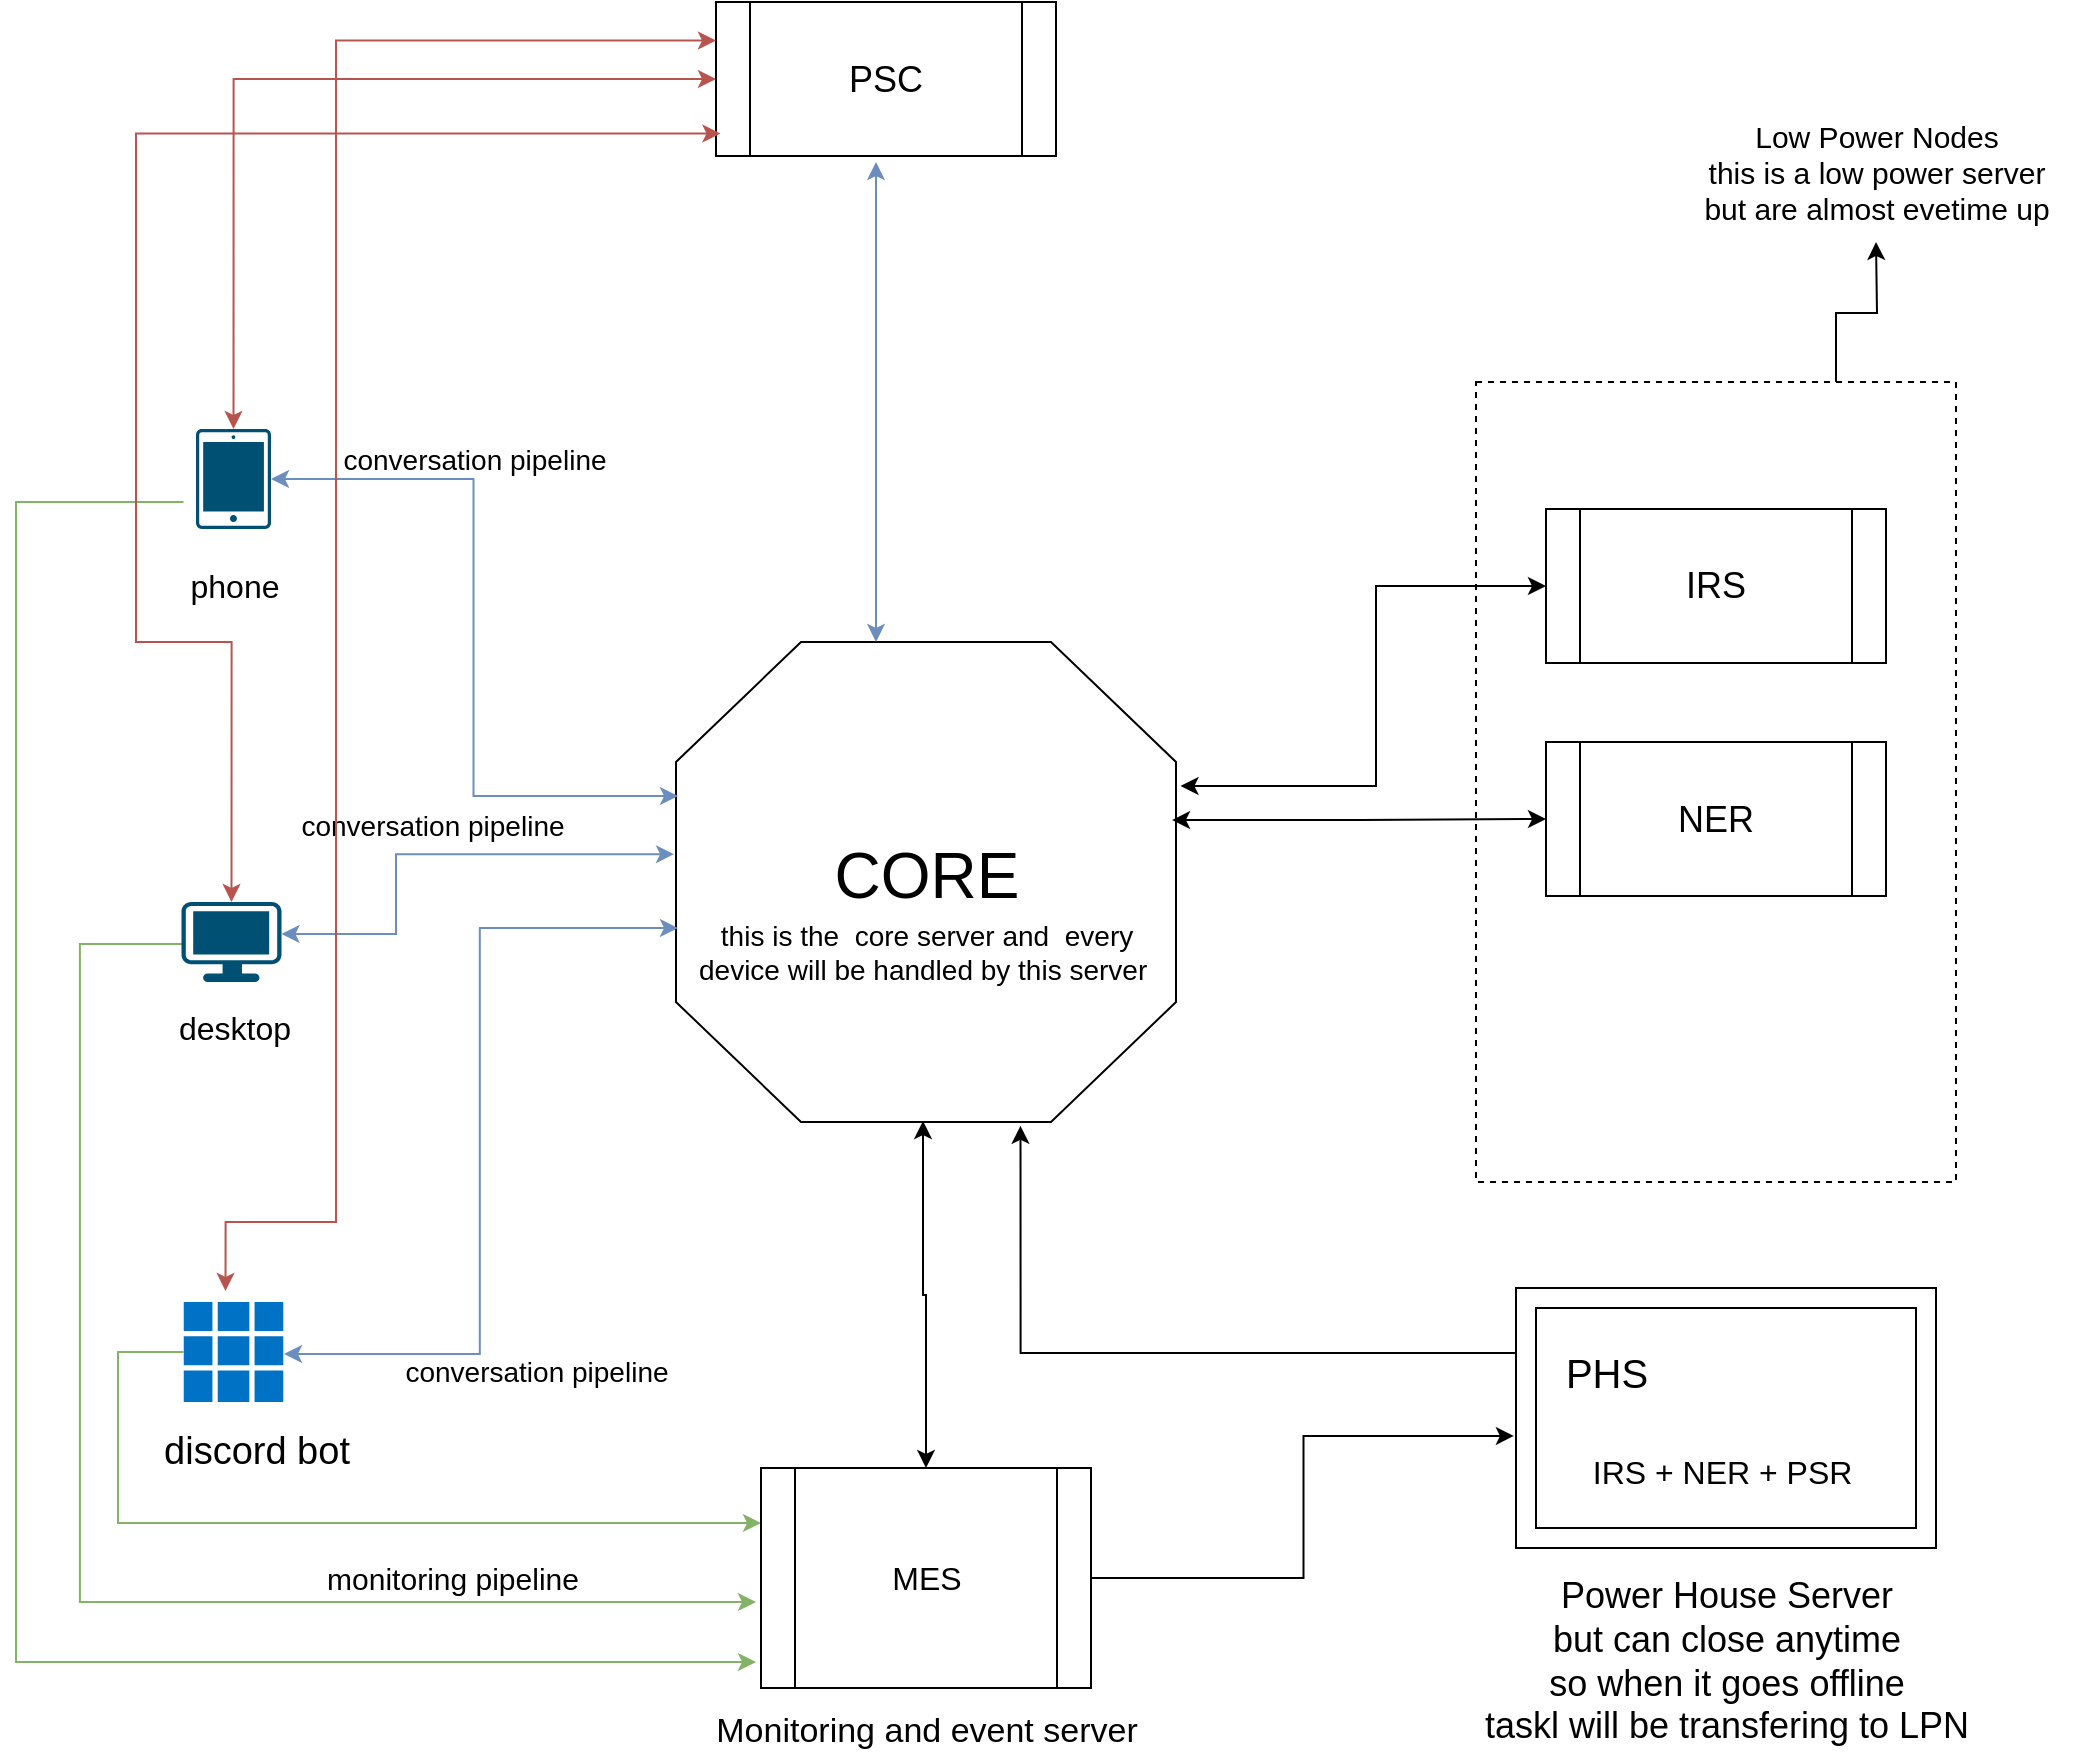 <mxfile version="21.6.5" type="device" pages="2">
  <diagram name="Page-1" id="cSSK9E07heJp54x3S_bF">
    <mxGraphModel dx="880" dy="521" grid="1" gridSize="10" guides="1" tooltips="1" connect="1" arrows="1" fold="1" page="1" pageScale="1" pageWidth="5000" pageHeight="5000" math="0" shadow="0">
      <root>
        <mxCell id="0" />
        <mxCell id="1" parent="0" />
        <mxCell id="rppxSM99W9LP88i1kaVx-1" value="" style="verticalLabelPosition=bottom;verticalAlign=top;html=1;shape=mxgraph.basic.polygon;polyCoords=[[0.25,0],[0.75,0],[1,0.25],[1,0.75],[0.75,1],[0.25,1],[0,0.75],[0,0.25]];polyline=0;" parent="1" vertex="1">
          <mxGeometry x="420" y="560" width="250" height="240" as="geometry" />
        </mxCell>
        <mxCell id="rppxSM99W9LP88i1kaVx-2" value="&lt;p style=&quot;line-height: 190%;&quot;&gt;&lt;font style=&quot;font-size: 32px;&quot;&gt;CORE&lt;/font&gt;&lt;/p&gt;" style="text;html=1;align=center;verticalAlign=middle;resizable=0;points=[];autosize=1;strokeColor=none;fillColor=none;" parent="1" vertex="1">
          <mxGeometry x="485" y="645" width="120" height="70" as="geometry" />
        </mxCell>
        <mxCell id="rppxSM99W9LP88i1kaVx-36" style="edgeStyle=elbowEdgeStyle;rounded=0;orthogonalLoop=1;jettySize=auto;html=1;fillColor=#d5e8d4;strokeColor=#82b366;" parent="1" edge="1">
          <mxGeometry relative="1" as="geometry">
            <mxPoint x="460" y="1070" as="targetPoint" />
            <mxPoint x="173.75" y="490" as="sourcePoint" />
            <Array as="points">
              <mxPoint x="90" y="820" />
            </Array>
          </mxGeometry>
        </mxCell>
        <mxCell id="rppxSM99W9LP88i1kaVx-3" value="" style="sketch=0;points=[[0.015,0.015,0],[0.985,0.015,0],[0.985,0.985,0],[0.015,0.985,0],[0.25,0,0],[0.5,0,0],[0.75,0,0],[1,0.25,0],[1,0.5,0],[1,0.75,0],[0.75,1,0],[0.5,1,0],[0.25,1,0],[0,0.75,0],[0,0.5,0],[0,0.25,0]];verticalLabelPosition=bottom;html=1;verticalAlign=top;aspect=fixed;align=center;pointerEvents=1;shape=mxgraph.cisco19.handheld;fillColor=#005073;strokeColor=none;" parent="1" vertex="1">
          <mxGeometry x="180" y="453.5" width="37.5" height="50" as="geometry" />
        </mxCell>
        <mxCell id="rppxSM99W9LP88i1kaVx-38" style="edgeStyle=orthogonalEdgeStyle;rounded=0;orthogonalLoop=1;jettySize=auto;html=1;fillColor=#d5e8d4;strokeColor=#82b366;" parent="1" edge="1">
          <mxGeometry relative="1" as="geometry">
            <mxPoint x="460" y="1040" as="targetPoint" />
            <mxPoint x="173.7" y="710" as="sourcePoint" />
            <Array as="points">
              <mxPoint x="173.95" y="711" />
              <mxPoint x="121.95" y="711" />
            </Array>
          </mxGeometry>
        </mxCell>
        <mxCell id="rppxSM99W9LP88i1kaVx-4" value="" style="points=[[0.03,0.03,0],[0.5,0,0],[0.97,0.03,0],[1,0.4,0],[0.97,0.745,0],[0.5,1,0],[0.03,0.745,0],[0,0.4,0]];verticalLabelPosition=bottom;sketch=0;html=1;verticalAlign=top;aspect=fixed;align=center;pointerEvents=1;shape=mxgraph.cisco19.workstation;fillColor=#005073;strokeColor=none;" parent="1" vertex="1">
          <mxGeometry x="172.75" y="690" width="50" height="40" as="geometry" />
        </mxCell>
        <mxCell id="rppxSM99W9LP88i1kaVx-37" style="edgeStyle=orthogonalEdgeStyle;rounded=0;orthogonalLoop=1;jettySize=auto;html=1;entryX=0;entryY=0.25;entryDx=0;entryDy=0;fillColor=#d5e8d4;strokeColor=#82b366;" parent="1" source="rppxSM99W9LP88i1kaVx-5" target="rppxSM99W9LP88i1kaVx-10" edge="1">
          <mxGeometry relative="1" as="geometry">
            <mxPoint x="460" y="1040" as="targetPoint" />
            <Array as="points">
              <mxPoint x="141" y="915" />
              <mxPoint x="141" y="1000" />
            </Array>
          </mxGeometry>
        </mxCell>
        <mxCell id="rppxSM99W9LP88i1kaVx-5" value="" style="image;sketch=0;aspect=fixed;html=1;points=[];align=center;fontSize=12;image=img/lib/mscae/Client_Apps.svg;" parent="1" vertex="1">
          <mxGeometry x="173.75" y="890" width="50" height="50" as="geometry" />
        </mxCell>
        <mxCell id="rppxSM99W9LP88i1kaVx-6" value="&lt;font style=&quot;font-size: 19px;&quot;&gt;discord bot&lt;/font&gt;" style="text;html=1;align=center;verticalAlign=middle;resizable=0;points=[];autosize=1;strokeColor=none;fillColor=none;" parent="1" vertex="1">
          <mxGeometry x="150" y="945" width="120" height="40" as="geometry" />
        </mxCell>
        <mxCell id="rppxSM99W9LP88i1kaVx-7" value="&lt;font style=&quot;font-size: 16px;&quot;&gt;desktop&lt;br&gt;&lt;/font&gt;" style="text;html=1;align=center;verticalAlign=middle;resizable=0;points=[];autosize=1;strokeColor=none;fillColor=none;" parent="1" vertex="1">
          <mxGeometry x="158.75" y="738" width="80" height="30" as="geometry" />
        </mxCell>
        <mxCell id="rppxSM99W9LP88i1kaVx-9" value="&lt;font style=&quot;font-size: 16px;&quot;&gt;phone&lt;br&gt;&lt;/font&gt;" style="text;html=1;align=center;verticalAlign=middle;resizable=0;points=[];autosize=1;strokeColor=none;fillColor=none;" parent="1" vertex="1">
          <mxGeometry x="163.75" y="517" width="70" height="30" as="geometry" />
        </mxCell>
        <mxCell id="rppxSM99W9LP88i1kaVx-26" style="edgeStyle=orthogonalEdgeStyle;rounded=0;orthogonalLoop=1;jettySize=auto;html=1;entryX=-0.005;entryY=0.569;entryDx=0;entryDy=0;entryPerimeter=0;" parent="1" source="rppxSM99W9LP88i1kaVx-10" target="rppxSM99W9LP88i1kaVx-13" edge="1">
          <mxGeometry relative="1" as="geometry" />
        </mxCell>
        <mxCell id="rppxSM99W9LP88i1kaVx-10" value="" style="shape=process;whiteSpace=wrap;html=1;backgroundOutline=1;" parent="1" vertex="1">
          <mxGeometry x="462.5" y="973" width="165" height="110" as="geometry" />
        </mxCell>
        <mxCell id="rppxSM99W9LP88i1kaVx-11" value="&lt;font style=&quot;font-size: 16px;&quot;&gt;MES&lt;br&gt;&lt;/font&gt;" style="text;html=1;align=center;verticalAlign=middle;resizable=0;points=[];autosize=1;strokeColor=none;fillColor=none;" parent="1" vertex="1">
          <mxGeometry x="515" y="1013" width="60" height="30" as="geometry" />
        </mxCell>
        <mxCell id="rppxSM99W9LP88i1kaVx-12" value="&lt;font style=&quot;font-size: 18px;&quot;&gt;IRS&lt;/font&gt;" style="shape=process;whiteSpace=wrap;html=1;backgroundOutline=1;" parent="1" vertex="1">
          <mxGeometry x="855" y="493.5" width="170" height="77" as="geometry" />
        </mxCell>
        <mxCell id="rppxSM99W9LP88i1kaVx-25" style="edgeStyle=orthogonalEdgeStyle;rounded=0;orthogonalLoop=1;jettySize=auto;html=1;exitX=0;exitY=0;exitDx=0;exitDy=32.5;exitPerimeter=0;entryX=0.689;entryY=1.008;entryDx=0;entryDy=0;entryPerimeter=0;" parent="1" source="rppxSM99W9LP88i1kaVx-13" target="rppxSM99W9LP88i1kaVx-1" edge="1">
          <mxGeometry relative="1" as="geometry" />
        </mxCell>
        <mxCell id="rppxSM99W9LP88i1kaVx-13" value="" style="verticalLabelPosition=bottom;verticalAlign=top;html=1;shape=mxgraph.basic.frame;dx=10;whiteSpace=wrap;" parent="1" vertex="1">
          <mxGeometry x="840" y="883" width="210" height="130" as="geometry" />
        </mxCell>
        <mxCell id="rppxSM99W9LP88i1kaVx-16" value="&lt;font style=&quot;font-size: 20px;&quot;&gt;PHS&lt;/font&gt;" style="text;html=1;align=center;verticalAlign=middle;resizable=0;points=[];autosize=1;strokeColor=none;fillColor=none;" parent="1" vertex="1">
          <mxGeometry x="855" y="905" width="60" height="40" as="geometry" />
        </mxCell>
        <mxCell id="rppxSM99W9LP88i1kaVx-17" value="&lt;font style=&quot;font-size: 16px;&quot;&gt;IRS + NER + PSR&amp;nbsp;&lt;/font&gt;" style="text;html=1;align=center;verticalAlign=middle;resizable=0;points=[];autosize=1;strokeColor=none;fillColor=none;" parent="1" vertex="1">
          <mxGeometry x="865" y="960" width="160" height="30" as="geometry" />
        </mxCell>
        <mxCell id="rppxSM99W9LP88i1kaVx-18" value="&lt;font style=&quot;font-size: 18px;&quot;&gt;NER&lt;/font&gt;" style="shape=process;whiteSpace=wrap;html=1;backgroundOutline=1;" parent="1" vertex="1">
          <mxGeometry x="855" y="610" width="170" height="77" as="geometry" />
        </mxCell>
        <mxCell id="rppxSM99W9LP88i1kaVx-19" value="&lt;font style=&quot;font-size: 18px;&quot;&gt;PSC&lt;/font&gt;" style="shape=process;whiteSpace=wrap;html=1;backgroundOutline=1;" parent="1" vertex="1">
          <mxGeometry x="440" y="240" width="170" height="77" as="geometry" />
        </mxCell>
        <mxCell id="rppxSM99W9LP88i1kaVx-27" value="" style="endArrow=classic;startArrow=classic;html=1;rounded=0;entryX=0;entryY=0.5;entryDx=0;entryDy=0;edgeStyle=orthogonalEdgeStyle;exitX=1.009;exitY=0.3;exitDx=0;exitDy=0;exitPerimeter=0;" parent="1" source="rppxSM99W9LP88i1kaVx-1" target="rppxSM99W9LP88i1kaVx-12" edge="1">
          <mxGeometry width="50" height="50" relative="1" as="geometry">
            <mxPoint x="660" y="560" as="sourcePoint" />
            <mxPoint x="750" y="520" as="targetPoint" />
            <Array as="points">
              <mxPoint x="770" y="632" />
              <mxPoint x="770" y="532" />
            </Array>
          </mxGeometry>
        </mxCell>
        <mxCell id="rppxSM99W9LP88i1kaVx-30" value="" style="endArrow=classic;startArrow=classic;html=1;rounded=0;entryX=0;entryY=0.5;entryDx=0;entryDy=0;exitX=0.992;exitY=0.371;exitDx=0;exitDy=0;exitPerimeter=0;edgeStyle=orthogonalEdgeStyle;" parent="1" source="rppxSM99W9LP88i1kaVx-1" target="rppxSM99W9LP88i1kaVx-18" edge="1">
          <mxGeometry width="50" height="50" relative="1" as="geometry">
            <mxPoint x="720" y="670" as="sourcePoint" />
            <mxPoint x="770" y="620" as="targetPoint" />
          </mxGeometry>
        </mxCell>
        <mxCell id="rppxSM99W9LP88i1kaVx-31" value="" style="endArrow=classic;startArrow=classic;html=1;rounded=0;edgeStyle=orthogonalEdgeStyle;fillColor=#dae8fc;strokeColor=#6c8ebf;" parent="1" source="rppxSM99W9LP88i1kaVx-1" edge="1">
          <mxGeometry width="50" height="50" relative="1" as="geometry">
            <mxPoint x="700" y="750" as="sourcePoint" />
            <mxPoint x="520" y="320" as="targetPoint" />
            <Array as="points">
              <mxPoint x="520" y="510" />
              <mxPoint x="520" y="510" />
            </Array>
          </mxGeometry>
        </mxCell>
        <mxCell id="rppxSM99W9LP88i1kaVx-32" value="" style="endArrow=classic;startArrow=classic;html=1;rounded=0;exitX=1;exitY=0.5;exitDx=0;exitDy=0;exitPerimeter=0;entryX=0.004;entryY=0.321;entryDx=0;entryDy=0;entryPerimeter=0;edgeStyle=orthogonalEdgeStyle;fillColor=#dae8fc;strokeColor=#6c8ebf;" parent="1" source="rppxSM99W9LP88i1kaVx-3" target="rppxSM99W9LP88i1kaVx-1" edge="1">
          <mxGeometry width="50" height="50" relative="1" as="geometry">
            <mxPoint x="240" y="470" as="sourcePoint" />
            <mxPoint x="270" y="540" as="targetPoint" />
          </mxGeometry>
        </mxCell>
        <mxCell id="rppxSM99W9LP88i1kaVx-34" value="" style="endArrow=classic;startArrow=classic;html=1;rounded=0;entryX=-0.004;entryY=0.442;entryDx=0;entryDy=0;entryPerimeter=0;exitX=1;exitY=0.4;exitDx=0;exitDy=0;exitPerimeter=0;edgeStyle=orthogonalEdgeStyle;fillColor=#dae8fc;strokeColor=#6c8ebf;" parent="1" source="rppxSM99W9LP88i1kaVx-4" target="rppxSM99W9LP88i1kaVx-1" edge="1">
          <mxGeometry width="50" height="50" relative="1" as="geometry">
            <mxPoint x="270" y="750" as="sourcePoint" />
            <mxPoint x="320" y="700" as="targetPoint" />
            <Array as="points">
              <mxPoint x="280" y="706" />
              <mxPoint x="280" y="666" />
            </Array>
          </mxGeometry>
        </mxCell>
        <mxCell id="rppxSM99W9LP88i1kaVx-35" value="" style="endArrow=classic;startArrow=classic;html=1;rounded=0;exitX=1.005;exitY=0.52;exitDx=0;exitDy=0;exitPerimeter=0;entryX=0.004;entryY=0.596;entryDx=0;entryDy=0;entryPerimeter=0;edgeStyle=orthogonalEdgeStyle;fillColor=#dae8fc;strokeColor=#6c8ebf;" parent="1" source="rppxSM99W9LP88i1kaVx-5" target="rppxSM99W9LP88i1kaVx-1" edge="1">
          <mxGeometry width="50" height="50" relative="1" as="geometry">
            <mxPoint x="310" y="770" as="sourcePoint" />
            <mxPoint x="360" y="720" as="targetPoint" />
          </mxGeometry>
        </mxCell>
        <mxCell id="rppxSM99W9LP88i1kaVx-43" value="&lt;span style=&quot;font-size: 17px;&quot;&gt;Monitoring&amp;nbsp;and event server&lt;/span&gt;" style="text;html=1;align=center;verticalAlign=middle;resizable=0;points=[];autosize=1;strokeColor=none;fillColor=none;" parent="1" vertex="1">
          <mxGeometry x="430" y="1090" width="230" height="30" as="geometry" />
        </mxCell>
        <mxCell id="rppxSM99W9LP88i1kaVx-44" value="&lt;font style=&quot;font-size: 18px;&quot;&gt;Power House Server &lt;br&gt;but can close anytime &lt;br&gt;so when it goes offline &lt;br&gt;taskl will be transfering to LPN&lt;br&gt;&lt;/font&gt;" style="text;html=1;align=center;verticalAlign=middle;resizable=0;points=[];autosize=1;strokeColor=none;fillColor=none;" parent="1" vertex="1">
          <mxGeometry x="810" y="1020" width="270" height="100" as="geometry" />
        </mxCell>
        <mxCell id="rppxSM99W9LP88i1kaVx-47" style="edgeStyle=orthogonalEdgeStyle;rounded=0;orthogonalLoop=1;jettySize=auto;html=1;exitX=0.75;exitY=0;exitDx=0;exitDy=0;" parent="1" source="rppxSM99W9LP88i1kaVx-45" edge="1">
          <mxGeometry relative="1" as="geometry">
            <mxPoint x="1020" y="360" as="targetPoint" />
          </mxGeometry>
        </mxCell>
        <mxCell id="rppxSM99W9LP88i1kaVx-45" value="" style="rounded=0;whiteSpace=wrap;html=1;dashed=1;fillColor=none;" parent="1" vertex="1">
          <mxGeometry x="820" y="430" width="240" height="400" as="geometry" />
        </mxCell>
        <mxCell id="rppxSM99W9LP88i1kaVx-48" value="&lt;font style=&quot;font-size: 15px;&quot;&gt;Low Power Nodes&lt;br&gt;this is a low power server &lt;br&gt;but are almost evetime up&lt;/font&gt;" style="text;html=1;align=center;verticalAlign=middle;resizable=0;points=[];autosize=1;strokeColor=none;fillColor=none;" parent="1" vertex="1">
          <mxGeometry x="920" y="290" width="200" height="70" as="geometry" />
        </mxCell>
        <mxCell id="9vlYor-oD-XRCKqv4JKc-1" value="&lt;font style=&quot;font-size: 14px;&quot;&gt;conversation pipeline&lt;/font&gt;" style="text;html=1;align=center;verticalAlign=middle;resizable=0;points=[];autosize=1;strokeColor=none;fillColor=none;" parent="1" vertex="1">
          <mxGeometry x="238.75" y="453.5" width="160" height="30" as="geometry" />
        </mxCell>
        <mxCell id="9vlYor-oD-XRCKqv4JKc-2" value="&lt;font style=&quot;font-size: 14px;&quot;&gt;conversation pipeline&lt;/font&gt;" style="text;html=1;align=center;verticalAlign=middle;resizable=0;points=[];autosize=1;strokeColor=none;fillColor=none;" parent="1" vertex="1">
          <mxGeometry x="217.5" y="637" width="160" height="30" as="geometry" />
        </mxCell>
        <mxCell id="9vlYor-oD-XRCKqv4JKc-4" value="&lt;font style=&quot;font-size: 14px;&quot;&gt;conversation pipeline&lt;/font&gt;" style="text;html=1;align=center;verticalAlign=middle;resizable=0;points=[];autosize=1;strokeColor=none;fillColor=none;" parent="1" vertex="1">
          <mxGeometry x="270" y="910" width="160" height="30" as="geometry" />
        </mxCell>
        <mxCell id="9vlYor-oD-XRCKqv4JKc-5" value="&lt;font style=&quot;font-size: 15px;&quot;&gt;monitoring pipeline&lt;/font&gt;" style="text;html=1;align=center;verticalAlign=middle;resizable=0;points=[];autosize=1;strokeColor=none;fillColor=none;" parent="1" vertex="1">
          <mxGeometry x="232.5" y="1013" width="150" height="30" as="geometry" />
        </mxCell>
        <mxCell id="9vlYor-oD-XRCKqv4JKc-8" value="" style="endArrow=classic;startArrow=classic;html=1;rounded=0;exitX=0.5;exitY=0;exitDx=0;exitDy=0;edgeStyle=orthogonalEdgeStyle;entryX=0.494;entryY=0.998;entryDx=0;entryDy=0;entryPerimeter=0;" parent="1" source="rppxSM99W9LP88i1kaVx-10" target="rppxSM99W9LP88i1kaVx-1" edge="1">
          <mxGeometry width="50" height="50" relative="1" as="geometry">
            <mxPoint x="500" y="930" as="sourcePoint" />
            <mxPoint x="550" y="840" as="targetPoint" />
          </mxGeometry>
        </mxCell>
        <mxCell id="9vlYor-oD-XRCKqv4JKc-9" value="&lt;font style=&quot;font-size: 14px;&quot;&gt;this is the&amp;nbsp; core server and&amp;nbsp; every &lt;br&gt;device will be handled by this server&amp;nbsp;&lt;/font&gt;" style="text;html=1;align=center;verticalAlign=middle;resizable=0;points=[];autosize=1;strokeColor=none;fillColor=none;" parent="1" vertex="1">
          <mxGeometry x="420" y="690" width="250" height="50" as="geometry" />
        </mxCell>
        <mxCell id="XMmOsTmn4Ms939z854RP-2" value="" style="endArrow=classic;startArrow=classic;html=1;rounded=0;entryX=0;entryY=0.5;entryDx=0;entryDy=0;exitX=0.5;exitY=0;exitDx=0;exitDy=0;exitPerimeter=0;edgeStyle=orthogonalEdgeStyle;fillColor=#f8cecc;strokeColor=#b85450;" parent="1" source="rppxSM99W9LP88i1kaVx-3" target="rppxSM99W9LP88i1kaVx-19" edge="1">
          <mxGeometry width="50" height="50" relative="1" as="geometry">
            <mxPoint x="480" y="510" as="sourcePoint" />
            <mxPoint x="530" y="460" as="targetPoint" />
          </mxGeometry>
        </mxCell>
        <mxCell id="XMmOsTmn4Ms939z854RP-3" value="" style="endArrow=classic;startArrow=classic;html=1;rounded=0;exitX=0.5;exitY=0;exitDx=0;exitDy=0;exitPerimeter=0;entryX=0.013;entryY=0.854;entryDx=0;entryDy=0;entryPerimeter=0;edgeStyle=orthogonalEdgeStyle;fillColor=#f8cecc;strokeColor=#b85450;" parent="1" source="rppxSM99W9LP88i1kaVx-4" target="rppxSM99W9LP88i1kaVx-19" edge="1">
          <mxGeometry width="50" height="50" relative="1" as="geometry">
            <mxPoint x="480" y="380" as="sourcePoint" />
            <mxPoint x="530" y="330" as="targetPoint" />
            <Array as="points">
              <mxPoint x="198" y="560" />
              <mxPoint x="150" y="560" />
              <mxPoint x="150" y="306" />
            </Array>
          </mxGeometry>
        </mxCell>
        <mxCell id="XMmOsTmn4Ms939z854RP-4" value="" style="endArrow=classic;startArrow=classic;html=1;rounded=0;entryX=0;entryY=0.25;entryDx=0;entryDy=0;exitX=0.42;exitY=-0.11;exitDx=0;exitDy=0;exitPerimeter=0;edgeStyle=orthogonalEdgeStyle;fillColor=#f8cecc;strokeColor=#b85450;" parent="1" source="rppxSM99W9LP88i1kaVx-5" target="rppxSM99W9LP88i1kaVx-19" edge="1">
          <mxGeometry width="50" height="50" relative="1" as="geometry">
            <mxPoint x="100" y="259" as="sourcePoint" />
            <mxPoint x="530" y="330" as="targetPoint" />
            <Array as="points">
              <mxPoint x="195" y="850" />
              <mxPoint x="250" y="850" />
              <mxPoint x="250" y="259" />
            </Array>
          </mxGeometry>
        </mxCell>
      </root>
    </mxGraphModel>
  </diagram>
  <diagram id="WxlQ_xHFJ2gNk5byGWU0" name="CORE">
    <mxGraphModel dx="2514" dy="1489" grid="1" gridSize="10" guides="1" tooltips="1" connect="1" arrows="1" fold="1" page="1" pageScale="1" pageWidth="5000" pageHeight="5000" math="0" shadow="0">
      <root>
        <mxCell id="0" />
        <mxCell id="1" parent="0" />
        <mxCell id="VnMFNqvVYUKBpgcsaxo9-66" value="" style="group" vertex="1" connectable="0" parent="1">
          <mxGeometry x="960" y="280" width="970" height="980" as="geometry" />
        </mxCell>
        <mxCell id="VnMFNqvVYUKBpgcsaxo9-1" value="" style="image;sketch=0;aspect=fixed;html=1;points=[];align=center;fontSize=12;image=img/lib/mscae/Input.svg;" vertex="1" parent="VnMFNqvVYUKBpgcsaxo9-66">
          <mxGeometry x="160" y="30" width="50" height="45" as="geometry" />
        </mxCell>
        <mxCell id="VnMFNqvVYUKBpgcsaxo9-3" value="audio file" style="text;html=1;align=center;verticalAlign=middle;resizable=0;points=[];autosize=1;strokeColor=none;fillColor=none;" vertex="1" parent="VnMFNqvVYUKBpgcsaxo9-66">
          <mxGeometry x="140" width="70" height="30" as="geometry" />
        </mxCell>
        <mxCell id="VnMFNqvVYUKBpgcsaxo9-4" value="" style="ellipse;shape=cloud;whiteSpace=wrap;html=1;fillColor=none;strokeColor=#b85450;" vertex="1" parent="VnMFNqvVYUKBpgcsaxo9-66">
          <mxGeometry y="170" width="970" height="675" as="geometry" />
        </mxCell>
        <mxCell id="VnMFNqvVYUKBpgcsaxo9-5" style="edgeStyle=orthogonalEdgeStyle;rounded=0;orthogonalLoop=1;jettySize=auto;html=1;entryX=0.4;entryY=0.1;entryDx=0;entryDy=0;entryPerimeter=0;" edge="1" parent="VnMFNqvVYUKBpgcsaxo9-66" source="VnMFNqvVYUKBpgcsaxo9-1" target="VnMFNqvVYUKBpgcsaxo9-4">
          <mxGeometry relative="1" as="geometry" />
        </mxCell>
        <mxCell id="VnMFNqvVYUKBpgcsaxo9-6" value="input" style="text;html=1;strokeColor=none;fillColor=none;align=center;verticalAlign=middle;whiteSpace=wrap;rounded=0;" vertex="1" parent="VnMFNqvVYUKBpgcsaxo9-66">
          <mxGeometry x="420" y="290" width="60" height="30" as="geometry" />
        </mxCell>
        <mxCell id="VnMFNqvVYUKBpgcsaxo9-7" value="audio file" style="text;html=1;strokeColor=none;fillColor=none;align=center;verticalAlign=middle;whiteSpace=wrap;rounded=0;" vertex="1" parent="VnMFNqvVYUKBpgcsaxo9-66">
          <mxGeometry x="340" y="330" width="60" height="30" as="geometry" />
        </mxCell>
        <mxCell id="VnMFNqvVYUKBpgcsaxo9-8" value="" style="edgeStyle=orthogonalEdgeStyle;rounded=0;orthogonalLoop=1;jettySize=auto;html=1;fillColor=#e1d5e7;strokeColor=#9673a6;" edge="1" parent="VnMFNqvVYUKBpgcsaxo9-66" source="VnMFNqvVYUKBpgcsaxo9-6" target="VnMFNqvVYUKBpgcsaxo9-7">
          <mxGeometry relative="1" as="geometry" />
        </mxCell>
        <mxCell id="VnMFNqvVYUKBpgcsaxo9-9" value="text" style="text;html=1;strokeColor=none;fillColor=none;align=center;verticalAlign=middle;whiteSpace=wrap;rounded=0;" vertex="1" parent="VnMFNqvVYUKBpgcsaxo9-66">
          <mxGeometry x="700" y="320" width="60" height="30" as="geometry" />
        </mxCell>
        <mxCell id="VnMFNqvVYUKBpgcsaxo9-10" value="" style="edgeStyle=orthogonalEdgeStyle;rounded=0;orthogonalLoop=1;jettySize=auto;html=1;fillColor=#e1d5e7;strokeColor=#9673a6;" edge="1" parent="VnMFNqvVYUKBpgcsaxo9-66" source="VnMFNqvVYUKBpgcsaxo9-6" target="VnMFNqvVYUKBpgcsaxo9-9">
          <mxGeometry relative="1" as="geometry" />
        </mxCell>
        <mxCell id="VnMFNqvVYUKBpgcsaxo9-11" value="speech reco {SR}" style="text;html=1;strokeColor=default;fillColor=none;align=center;verticalAlign=middle;whiteSpace=wrap;rounded=0;" vertex="1" parent="VnMFNqvVYUKBpgcsaxo9-66">
          <mxGeometry x="320" y="370" width="100" height="30" as="geometry" />
        </mxCell>
        <mxCell id="VnMFNqvVYUKBpgcsaxo9-12" value="" style="edgeStyle=orthogonalEdgeStyle;rounded=0;orthogonalLoop=1;jettySize=auto;html=1;" edge="1" parent="VnMFNqvVYUKBpgcsaxo9-66" source="VnMFNqvVYUKBpgcsaxo9-7" target="VnMFNqvVYUKBpgcsaxo9-11">
          <mxGeometry relative="1" as="geometry" />
        </mxCell>
        <mxCell id="VnMFNqvVYUKBpgcsaxo9-13" value="intent Reco (IRS)" style="text;html=1;strokeColor=default;fillColor=none;align=center;verticalAlign=middle;whiteSpace=wrap;rounded=0;" vertex="1" parent="VnMFNqvVYUKBpgcsaxo9-66">
          <mxGeometry x="320" y="410" width="100" height="30" as="geometry" />
        </mxCell>
        <mxCell id="VnMFNqvVYUKBpgcsaxo9-14" value="" style="edgeStyle=orthogonalEdgeStyle;rounded=0;orthogonalLoop=1;jettySize=auto;html=1;" edge="1" parent="VnMFNqvVYUKBpgcsaxo9-66" source="VnMFNqvVYUKBpgcsaxo9-11" target="VnMFNqvVYUKBpgcsaxo9-13">
          <mxGeometry relative="1" as="geometry" />
        </mxCell>
        <mxCell id="VnMFNqvVYUKBpgcsaxo9-15" value="simple" style="text;html=1;strokeColor=none;fillColor=none;align=center;verticalAlign=middle;whiteSpace=wrap;rounded=0;" vertex="1" parent="VnMFNqvVYUKBpgcsaxo9-66">
          <mxGeometry x="240" y="440" width="60" height="30" as="geometry" />
        </mxCell>
        <mxCell id="VnMFNqvVYUKBpgcsaxo9-18" style="edgeStyle=orthogonalEdgeStyle;rounded=0;orthogonalLoop=1;jettySize=auto;html=1;exitX=0;exitY=0.5;exitDx=0;exitDy=0;" edge="1" parent="VnMFNqvVYUKBpgcsaxo9-66" source="VnMFNqvVYUKBpgcsaxo9-13" target="VnMFNqvVYUKBpgcsaxo9-15">
          <mxGeometry relative="1" as="geometry">
            <Array as="points">
              <mxPoint x="270" y="425" />
            </Array>
          </mxGeometry>
        </mxCell>
        <mxCell id="VnMFNqvVYUKBpgcsaxo9-20" value="with NER" style="text;html=1;strokeColor=none;fillColor=none;align=center;verticalAlign=middle;whiteSpace=wrap;rounded=0;" vertex="1" parent="VnMFNqvVYUKBpgcsaxo9-66">
          <mxGeometry x="390" y="440" width="100" height="30" as="geometry" />
        </mxCell>
        <mxCell id="VnMFNqvVYUKBpgcsaxo9-21" value="" style="edgeStyle=orthogonalEdgeStyle;rounded=0;orthogonalLoop=1;jettySize=auto;html=1;exitX=1;exitY=0.5;exitDx=0;exitDy=0;" edge="1" parent="VnMFNqvVYUKBpgcsaxo9-66" source="VnMFNqvVYUKBpgcsaxo9-13" target="VnMFNqvVYUKBpgcsaxo9-20">
          <mxGeometry relative="1" as="geometry" />
        </mxCell>
        <mxCell id="VnMFNqvVYUKBpgcsaxo9-33" style="edgeStyle=orthogonalEdgeStyle;rounded=0;orthogonalLoop=1;jettySize=auto;html=1;exitX=0.5;exitY=1;exitDx=0;exitDy=0;entryX=0.5;entryY=0;entryDx=0;entryDy=0;" edge="1" parent="VnMFNqvVYUKBpgcsaxo9-66" source="VnMFNqvVYUKBpgcsaxo9-26">
          <mxGeometry relative="1" as="geometry">
            <mxPoint x="215" y="510" as="targetPoint" />
          </mxGeometry>
        </mxCell>
        <mxCell id="VnMFNqvVYUKBpgcsaxo9-26" value="Speaker Reco (PRS)" style="text;html=1;strokeColor=none;fillColor=none;align=center;verticalAlign=middle;whiteSpace=wrap;rounded=0;" vertex="1" parent="VnMFNqvVYUKBpgcsaxo9-66">
          <mxGeometry x="180" y="380" width="70" height="40" as="geometry" />
        </mxCell>
        <mxCell id="VnMFNqvVYUKBpgcsaxo9-27" style="edgeStyle=orthogonalEdgeStyle;rounded=0;orthogonalLoop=1;jettySize=auto;html=1;entryX=0.5;entryY=0;entryDx=0;entryDy=0;" edge="1" parent="VnMFNqvVYUKBpgcsaxo9-66" source="VnMFNqvVYUKBpgcsaxo9-7" target="VnMFNqvVYUKBpgcsaxo9-26">
          <mxGeometry relative="1" as="geometry">
            <Array as="points">
              <mxPoint x="215" y="345" />
            </Array>
          </mxGeometry>
        </mxCell>
        <mxCell id="VnMFNqvVYUKBpgcsaxo9-36" style="edgeStyle=orthogonalEdgeStyle;rounded=0;orthogonalLoop=1;jettySize=auto;html=1;entryX=0.625;entryY=0.2;entryDx=0;entryDy=0;entryPerimeter=0;" edge="1" parent="VnMFNqvVYUKBpgcsaxo9-66" source="VnMFNqvVYUKBpgcsaxo9-35" target="VnMFNqvVYUKBpgcsaxo9-4">
          <mxGeometry relative="1" as="geometry" />
        </mxCell>
        <mxCell id="VnMFNqvVYUKBpgcsaxo9-35" value="" style="image;sketch=0;aspect=fixed;html=1;points=[];align=center;fontSize=12;image=img/lib/mscae/Input.svg;" vertex="1" parent="VnMFNqvVYUKBpgcsaxo9-66">
          <mxGeometry x="520" y="30" width="50" height="45" as="geometry" />
        </mxCell>
        <mxCell id="VnMFNqvVYUKBpgcsaxo9-39" value="&lt;div style=&quot;&quot;&gt;&lt;span style=&quot;background-color: initial;&quot;&gt;&lt;br&gt;&lt;/span&gt;&lt;/div&gt;&lt;div style=&quot;&quot;&gt;&lt;span style=&quot;background-color: initial;&quot;&gt;&lt;br&gt;&lt;/span&gt;&lt;/div&gt;&lt;div style=&quot;&quot;&gt;&lt;span style=&quot;background-color: initial;&quot;&gt;person name / none&lt;/span&gt;&lt;/div&gt;" style="shape=card;whiteSpace=wrap;html=1;align=center;" vertex="1" parent="VnMFNqvVYUKBpgcsaxo9-66">
          <mxGeometry x="172.5" y="510" width="85" height="60" as="geometry" />
        </mxCell>
        <mxCell id="VnMFNqvVYUKBpgcsaxo9-40" value="EXE" style="shape=hexagon;perimeter=hexagonPerimeter2;whiteSpace=wrap;html=1;fixedSize=1;" vertex="1" parent="VnMFNqvVYUKBpgcsaxo9-66">
          <mxGeometry x="300" y="540" width="70" height="50" as="geometry" />
        </mxCell>
        <mxCell id="VnMFNqvVYUKBpgcsaxo9-41" style="edgeStyle=orthogonalEdgeStyle;rounded=0;orthogonalLoop=1;jettySize=auto;html=1;exitX=0.75;exitY=1;exitDx=0;exitDy=0;" edge="1" parent="VnMFNqvVYUKBpgcsaxo9-66" source="VnMFNqvVYUKBpgcsaxo9-15" target="VnMFNqvVYUKBpgcsaxo9-40">
          <mxGeometry relative="1" as="geometry" />
        </mxCell>
        <mxCell id="VnMFNqvVYUKBpgcsaxo9-42" style="edgeStyle=orthogonalEdgeStyle;rounded=0;orthogonalLoop=1;jettySize=auto;html=1;exitX=1;exitY=0.5;exitDx=0;exitDy=0;exitPerimeter=0;entryX=0.143;entryY=0.16;entryDx=0;entryDy=0;entryPerimeter=0;" edge="1" parent="VnMFNqvVYUKBpgcsaxo9-66" source="VnMFNqvVYUKBpgcsaxo9-39" target="VnMFNqvVYUKBpgcsaxo9-40">
          <mxGeometry relative="1" as="geometry" />
        </mxCell>
        <mxCell id="VnMFNqvVYUKBpgcsaxo9-45" value="Reply" style="text;html=1;strokeColor=none;fillColor=none;align=center;verticalAlign=middle;whiteSpace=wrap;rounded=0;" vertex="1" parent="VnMFNqvVYUKBpgcsaxo9-66">
          <mxGeometry x="380" y="660" width="70" height="30" as="geometry" />
        </mxCell>
        <mxCell id="VnMFNqvVYUKBpgcsaxo9-44" value="" style="edgeStyle=orthogonalEdgeStyle;rounded=0;orthogonalLoop=1;jettySize=auto;html=1;fillColor=#d5e8d4;strokeColor=#82b366;" edge="1" parent="VnMFNqvVYUKBpgcsaxo9-66" source="VnMFNqvVYUKBpgcsaxo9-40" target="VnMFNqvVYUKBpgcsaxo9-45">
          <mxGeometry relative="1" as="geometry">
            <mxPoint x="415" y="600" as="targetPoint" />
          </mxGeometry>
        </mxCell>
        <mxCell id="VnMFNqvVYUKBpgcsaxo9-50" value="" style="edgeStyle=orthogonalEdgeStyle;rounded=0;orthogonalLoop=1;jettySize=auto;html=1;" edge="1" parent="VnMFNqvVYUKBpgcsaxo9-66" source="VnMFNqvVYUKBpgcsaxo9-46">
          <mxGeometry relative="1" as="geometry">
            <mxPoint x="530" y="580" as="targetPoint" />
          </mxGeometry>
        </mxCell>
        <mxCell id="VnMFNqvVYUKBpgcsaxo9-46" value="NER" style="text;html=1;strokeColor=default;fillColor=none;align=center;verticalAlign=middle;whiteSpace=wrap;rounded=0;" vertex="1" parent="VnMFNqvVYUKBpgcsaxo9-66">
          <mxGeometry x="450" y="500" width="100" height="30" as="geometry" />
        </mxCell>
        <mxCell id="VnMFNqvVYUKBpgcsaxo9-47" value="" style="edgeStyle=orthogonalEdgeStyle;rounded=0;orthogonalLoop=1;jettySize=auto;html=1;" edge="1" parent="VnMFNqvVYUKBpgcsaxo9-66" source="VnMFNqvVYUKBpgcsaxo9-20" target="VnMFNqvVYUKBpgcsaxo9-46">
          <mxGeometry relative="1" as="geometry" />
        </mxCell>
        <mxCell id="VnMFNqvVYUKBpgcsaxo9-56" value="" style="edgeStyle=orthogonalEdgeStyle;rounded=0;orthogonalLoop=1;jettySize=auto;html=1;fillColor=#d5e8d4;strokeColor=#82b366;" edge="1" parent="VnMFNqvVYUKBpgcsaxo9-66" source="VnMFNqvVYUKBpgcsaxo9-51">
          <mxGeometry relative="1" as="geometry">
            <mxPoint x="530" y="660" as="targetPoint" />
          </mxGeometry>
        </mxCell>
        <mxCell id="VnMFNqvVYUKBpgcsaxo9-51" value="EXE" style="shape=hexagon;perimeter=hexagonPerimeter2;whiteSpace=wrap;html=1;fixedSize=1;" vertex="1" parent="VnMFNqvVYUKBpgcsaxo9-66">
          <mxGeometry x="490" y="580" width="80" height="50" as="geometry" />
        </mxCell>
        <mxCell id="VnMFNqvVYUKBpgcsaxo9-53" style="edgeStyle=orthogonalEdgeStyle;rounded=0;orthogonalLoop=1;jettySize=auto;html=1;exitX=0.5;exitY=1;exitDx=0;exitDy=0;" edge="1" parent="VnMFNqvVYUKBpgcsaxo9-66" source="VnMFNqvVYUKBpgcsaxo9-13" target="VnMFNqvVYUKBpgcsaxo9-51">
          <mxGeometry relative="1" as="geometry">
            <Array as="points">
              <mxPoint x="400" y="440" />
              <mxPoint x="400" y="540" />
              <mxPoint x="440" y="540" />
              <mxPoint x="440" y="605" />
            </Array>
          </mxGeometry>
        </mxCell>
        <mxCell id="VnMFNqvVYUKBpgcsaxo9-54" style="edgeStyle=orthogonalEdgeStyle;rounded=0;orthogonalLoop=1;jettySize=auto;html=1;exitX=0.5;exitY=1;exitDx=0;exitDy=0;exitPerimeter=0;entryX=0;entryY=0.75;entryDx=0;entryDy=0;" edge="1" parent="VnMFNqvVYUKBpgcsaxo9-66" source="VnMFNqvVYUKBpgcsaxo9-39" target="VnMFNqvVYUKBpgcsaxo9-51">
          <mxGeometry relative="1" as="geometry">
            <Array as="points">
              <mxPoint x="215" y="615" />
            </Array>
          </mxGeometry>
        </mxCell>
        <mxCell id="VnMFNqvVYUKBpgcsaxo9-57" value="Reply" style="text;html=1;strokeColor=none;fillColor=none;align=center;verticalAlign=middle;whiteSpace=wrap;rounded=0;" vertex="1" parent="VnMFNqvVYUKBpgcsaxo9-66">
          <mxGeometry x="495" y="660" width="70" height="30" as="geometry" />
        </mxCell>
        <mxCell id="VnMFNqvVYUKBpgcsaxo9-58" value="text to speech" style="rounded=0;whiteSpace=wrap;html=1;" vertex="1" parent="VnMFNqvVYUKBpgcsaxo9-66">
          <mxGeometry x="388.75" y="710" width="52.5" height="40" as="geometry" />
        </mxCell>
        <mxCell id="VnMFNqvVYUKBpgcsaxo9-61" style="edgeStyle=orthogonalEdgeStyle;rounded=0;orthogonalLoop=1;jettySize=auto;html=1;exitX=0.5;exitY=1;exitDx=0;exitDy=0;entryX=0.5;entryY=0;entryDx=0;entryDy=0;" edge="1" parent="VnMFNqvVYUKBpgcsaxo9-66" source="VnMFNqvVYUKBpgcsaxo9-45" target="VnMFNqvVYUKBpgcsaxo9-58">
          <mxGeometry relative="1" as="geometry" />
        </mxCell>
        <mxCell id="VnMFNqvVYUKBpgcsaxo9-59" value="text to speech" style="rounded=0;whiteSpace=wrap;html=1;" vertex="1" parent="VnMFNqvVYUKBpgcsaxo9-66">
          <mxGeometry x="503.75" y="710" width="52.5" height="40" as="geometry" />
        </mxCell>
        <mxCell id="VnMFNqvVYUKBpgcsaxo9-60" style="edgeStyle=orthogonalEdgeStyle;rounded=0;orthogonalLoop=1;jettySize=auto;html=1;exitX=0.5;exitY=1;exitDx=0;exitDy=0;entryX=0.5;entryY=0;entryDx=0;entryDy=0;" edge="1" parent="VnMFNqvVYUKBpgcsaxo9-66" source="VnMFNqvVYUKBpgcsaxo9-57" target="VnMFNqvVYUKBpgcsaxo9-59">
          <mxGeometry relative="1" as="geometry" />
        </mxCell>
        <mxCell id="VnMFNqvVYUKBpgcsaxo9-62" value="Text command" style="text;html=1;align=center;verticalAlign=middle;resizable=0;points=[];autosize=1;strokeColor=none;fillColor=none;" vertex="1" parent="VnMFNqvVYUKBpgcsaxo9-66">
          <mxGeometry x="503.75" width="100" height="30" as="geometry" />
        </mxCell>
        <mxCell id="VnMFNqvVYUKBpgcsaxo9-63" value="response as audio file and text" style="rounded=0;whiteSpace=wrap;html=1;" vertex="1" parent="VnMFNqvVYUKBpgcsaxo9-66">
          <mxGeometry x="410" y="910" width="131.25" height="70" as="geometry" />
        </mxCell>
        <mxCell id="VnMFNqvVYUKBpgcsaxo9-64" value="" style="edgeStyle=orthogonalEdgeStyle;rounded=0;orthogonalLoop=1;jettySize=auto;html=1;fillColor=#ffe6cc;strokeColor=#d79b00;" edge="1" parent="VnMFNqvVYUKBpgcsaxo9-66" source="VnMFNqvVYUKBpgcsaxo9-58" target="VnMFNqvVYUKBpgcsaxo9-63">
          <mxGeometry relative="1" as="geometry">
            <Array as="points">
              <mxPoint x="415" y="780" />
              <mxPoint x="476" y="780" />
            </Array>
          </mxGeometry>
        </mxCell>
        <mxCell id="VnMFNqvVYUKBpgcsaxo9-65" style="edgeStyle=orthogonalEdgeStyle;rounded=0;orthogonalLoop=1;jettySize=auto;html=1;entryX=0.5;entryY=0;entryDx=0;entryDy=0;fillColor=#ffe6cc;strokeColor=#d79b00;" edge="1" parent="VnMFNqvVYUKBpgcsaxo9-66" source="VnMFNqvVYUKBpgcsaxo9-59" target="VnMFNqvVYUKBpgcsaxo9-63">
          <mxGeometry relative="1" as="geometry">
            <Array as="points">
              <mxPoint x="530" y="780" />
              <mxPoint x="476" y="780" />
            </Array>
          </mxGeometry>
        </mxCell>
      </root>
    </mxGraphModel>
  </diagram>
</mxfile>
